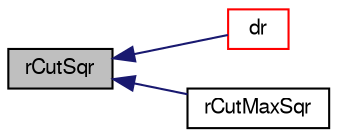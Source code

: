 digraph "rCutSqr"
{
  bgcolor="transparent";
  edge [fontname="FreeSans",fontsize="10",labelfontname="FreeSans",labelfontsize="10"];
  node [fontname="FreeSans",fontsize="10",shape=record];
  rankdir="LR";
  Node38 [label="rCutSqr",height=0.2,width=0.4,color="black", fillcolor="grey75", style="filled", fontcolor="black"];
  Node38 -> Node39 [dir="back",color="midnightblue",fontsize="10",style="solid",fontname="FreeSans"];
  Node39 [label="dr",height=0.2,width=0.4,color="red",URL="$a24474.html#ac091dd629f2e792f85aafa179fc02dd5"];
  Node38 -> Node41 [dir="back",color="midnightblue",fontsize="10",style="solid",fontname="FreeSans"];
  Node41 [label="rCutMaxSqr",height=0.2,width=0.4,color="black",URL="$a24474.html#a5643ea54a6cb4bd4f9b757684479004b"];
}
